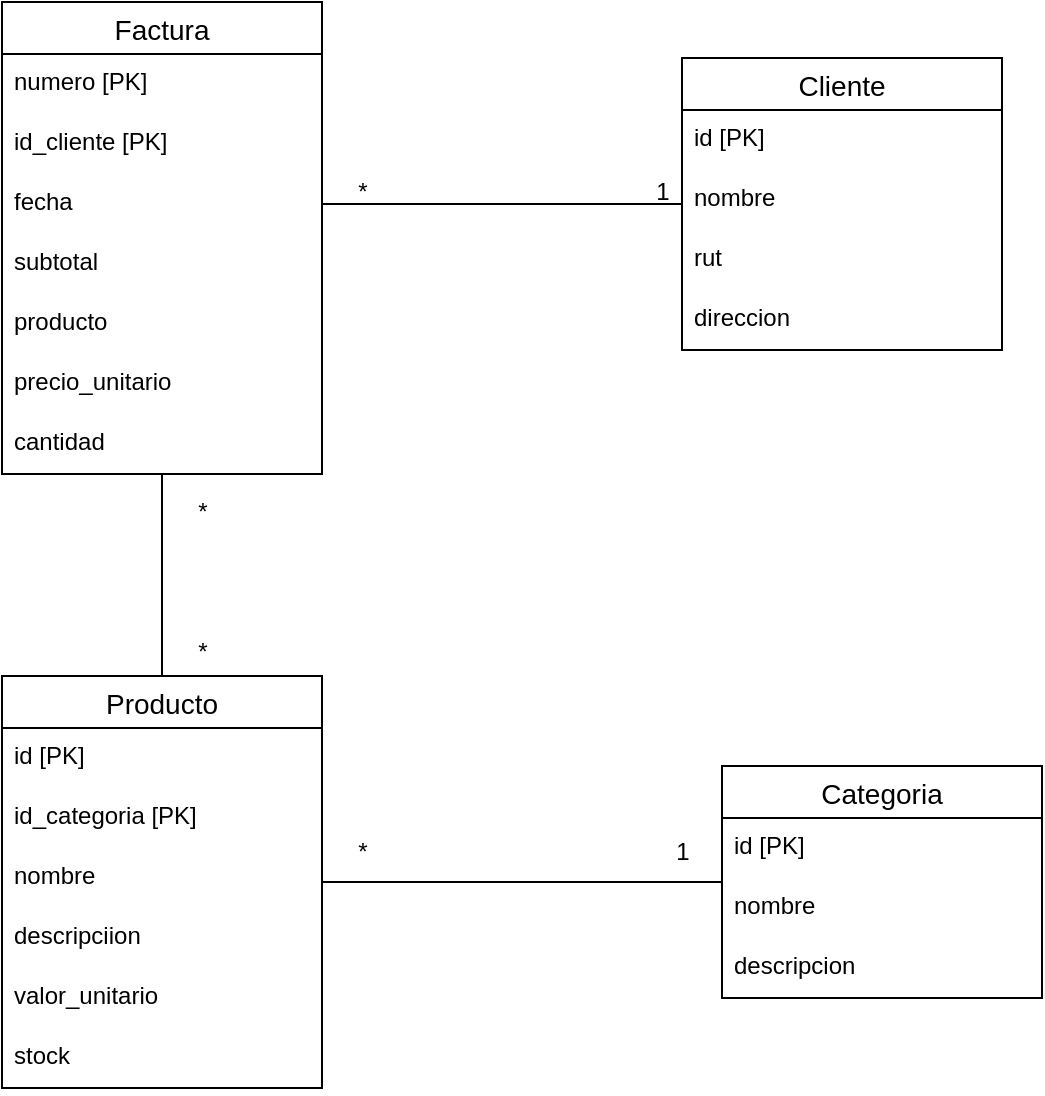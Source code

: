 <mxfile version="17.1.2" type="github">
  <diagram id="R2lEEEUBdFMjLlhIrx00" name="Page-1">
    <mxGraphModel dx="1038" dy="571" grid="1" gridSize="10" guides="1" tooltips="1" connect="1" arrows="1" fold="1" page="1" pageScale="1" pageWidth="850" pageHeight="1100" math="0" shadow="0" extFonts="Permanent Marker^https://fonts.googleapis.com/css?family=Permanent+Marker">
      <root>
        <mxCell id="0" />
        <mxCell id="1" parent="0" />
        <mxCell id="ir20y0RKb5Xd77auM9hG-1" value="Factura" style="swimlane;fontStyle=0;childLayout=stackLayout;horizontal=1;startSize=26;horizontalStack=0;resizeParent=1;resizeParentMax=0;resizeLast=0;collapsible=1;marginBottom=0;align=center;fontSize=14;" vertex="1" parent="1">
          <mxGeometry x="170" y="195" width="160" height="236" as="geometry" />
        </mxCell>
        <mxCell id="ir20y0RKb5Xd77auM9hG-2" value="numero [PK]" style="text;strokeColor=none;fillColor=none;spacingLeft=4;spacingRight=4;overflow=hidden;rotatable=0;points=[[0,0.5],[1,0.5]];portConstraint=eastwest;fontSize=12;" vertex="1" parent="ir20y0RKb5Xd77auM9hG-1">
          <mxGeometry y="26" width="160" height="30" as="geometry" />
        </mxCell>
        <mxCell id="ir20y0RKb5Xd77auM9hG-34" value="id_cliente [PK]" style="text;strokeColor=none;fillColor=none;spacingLeft=4;spacingRight=4;overflow=hidden;rotatable=0;points=[[0,0.5],[1,0.5]];portConstraint=eastwest;fontSize=12;" vertex="1" parent="ir20y0RKb5Xd77auM9hG-1">
          <mxGeometry y="56" width="160" height="30" as="geometry" />
        </mxCell>
        <mxCell id="ir20y0RKb5Xd77auM9hG-3" value="fecha" style="text;strokeColor=none;fillColor=none;spacingLeft=4;spacingRight=4;overflow=hidden;rotatable=0;points=[[0,0.5],[1,0.5]];portConstraint=eastwest;fontSize=12;" vertex="1" parent="ir20y0RKb5Xd77auM9hG-1">
          <mxGeometry y="86" width="160" height="30" as="geometry" />
        </mxCell>
        <mxCell id="ir20y0RKb5Xd77auM9hG-4" value="subtotal" style="text;strokeColor=none;fillColor=none;spacingLeft=4;spacingRight=4;overflow=hidden;rotatable=0;points=[[0,0.5],[1,0.5]];portConstraint=eastwest;fontSize=12;" vertex="1" parent="ir20y0RKb5Xd77auM9hG-1">
          <mxGeometry y="116" width="160" height="30" as="geometry" />
        </mxCell>
        <mxCell id="ir20y0RKb5Xd77auM9hG-29" value="producto" style="text;strokeColor=none;fillColor=none;spacingLeft=4;spacingRight=4;overflow=hidden;rotatable=0;points=[[0,0.5],[1,0.5]];portConstraint=eastwest;fontSize=12;" vertex="1" parent="ir20y0RKb5Xd77auM9hG-1">
          <mxGeometry y="146" width="160" height="30" as="geometry" />
        </mxCell>
        <mxCell id="ir20y0RKb5Xd77auM9hG-30" value="precio_unitario" style="text;strokeColor=none;fillColor=none;spacingLeft=4;spacingRight=4;overflow=hidden;rotatable=0;points=[[0,0.5],[1,0.5]];portConstraint=eastwest;fontSize=12;" vertex="1" parent="ir20y0RKb5Xd77auM9hG-1">
          <mxGeometry y="176" width="160" height="30" as="geometry" />
        </mxCell>
        <mxCell id="ir20y0RKb5Xd77auM9hG-32" value="cantidad" style="text;strokeColor=none;fillColor=none;spacingLeft=4;spacingRight=4;overflow=hidden;rotatable=0;points=[[0,0.5],[1,0.5]];portConstraint=eastwest;fontSize=12;" vertex="1" parent="ir20y0RKb5Xd77auM9hG-1">
          <mxGeometry y="206" width="160" height="30" as="geometry" />
        </mxCell>
        <mxCell id="ir20y0RKb5Xd77auM9hG-5" value="Cliente" style="swimlane;fontStyle=0;childLayout=stackLayout;horizontal=1;startSize=26;horizontalStack=0;resizeParent=1;resizeParentMax=0;resizeLast=0;collapsible=1;marginBottom=0;align=center;fontSize=14;" vertex="1" parent="1">
          <mxGeometry x="510" y="223" width="160" height="146" as="geometry" />
        </mxCell>
        <mxCell id="ir20y0RKb5Xd77auM9hG-6" value="id [PK]" style="text;strokeColor=none;fillColor=none;spacingLeft=4;spacingRight=4;overflow=hidden;rotatable=0;points=[[0,0.5],[1,0.5]];portConstraint=eastwest;fontSize=12;" vertex="1" parent="ir20y0RKb5Xd77auM9hG-5">
          <mxGeometry y="26" width="160" height="30" as="geometry" />
        </mxCell>
        <mxCell id="ir20y0RKb5Xd77auM9hG-7" value="nombre" style="text;strokeColor=none;fillColor=none;spacingLeft=4;spacingRight=4;overflow=hidden;rotatable=0;points=[[0,0.5],[1,0.5]];portConstraint=eastwest;fontSize=12;" vertex="1" parent="ir20y0RKb5Xd77auM9hG-5">
          <mxGeometry y="56" width="160" height="30" as="geometry" />
        </mxCell>
        <mxCell id="ir20y0RKb5Xd77auM9hG-8" value="rut" style="text;strokeColor=none;fillColor=none;spacingLeft=4;spacingRight=4;overflow=hidden;rotatable=0;points=[[0,0.5],[1,0.5]];portConstraint=eastwest;fontSize=12;" vertex="1" parent="ir20y0RKb5Xd77auM9hG-5">
          <mxGeometry y="86" width="160" height="30" as="geometry" />
        </mxCell>
        <mxCell id="ir20y0RKb5Xd77auM9hG-19" value="direccion" style="text;strokeColor=none;fillColor=none;spacingLeft=4;spacingRight=4;overflow=hidden;rotatable=0;points=[[0,0.5],[1,0.5]];portConstraint=eastwest;fontSize=12;" vertex="1" parent="ir20y0RKb5Xd77auM9hG-5">
          <mxGeometry y="116" width="160" height="30" as="geometry" />
        </mxCell>
        <mxCell id="ir20y0RKb5Xd77auM9hG-21" style="edgeStyle=none;rounded=0;orthogonalLoop=1;jettySize=auto;html=1;exitX=0.5;exitY=0;exitDx=0;exitDy=0;endArrow=none;endFill=0;" edge="1" parent="1" source="ir20y0RKb5Xd77auM9hG-9" target="ir20y0RKb5Xd77auM9hG-1">
          <mxGeometry relative="1" as="geometry">
            <mxPoint x="290" y="430" as="targetPoint" />
          </mxGeometry>
        </mxCell>
        <mxCell id="ir20y0RKb5Xd77auM9hG-9" value="Producto" style="swimlane;fontStyle=0;childLayout=stackLayout;horizontal=1;startSize=26;horizontalStack=0;resizeParent=1;resizeParentMax=0;resizeLast=0;collapsible=1;marginBottom=0;align=center;fontSize=14;" vertex="1" parent="1">
          <mxGeometry x="170" y="532" width="160" height="206" as="geometry" />
        </mxCell>
        <mxCell id="ir20y0RKb5Xd77auM9hG-10" value="id [PK]" style="text;strokeColor=none;fillColor=none;spacingLeft=4;spacingRight=4;overflow=hidden;rotatable=0;points=[[0,0.5],[1,0.5]];portConstraint=eastwest;fontSize=12;" vertex="1" parent="ir20y0RKb5Xd77auM9hG-9">
          <mxGeometry y="26" width="160" height="30" as="geometry" />
        </mxCell>
        <mxCell id="ir20y0RKb5Xd77auM9hG-35" value="id_categoria [PK]" style="text;strokeColor=none;fillColor=none;spacingLeft=4;spacingRight=4;overflow=hidden;rotatable=0;points=[[0,0.5],[1,0.5]];portConstraint=eastwest;fontSize=12;" vertex="1" parent="ir20y0RKb5Xd77auM9hG-9">
          <mxGeometry y="56" width="160" height="30" as="geometry" />
        </mxCell>
        <mxCell id="ir20y0RKb5Xd77auM9hG-11" value="nombre" style="text;strokeColor=none;fillColor=none;spacingLeft=4;spacingRight=4;overflow=hidden;rotatable=0;points=[[0,0.5],[1,0.5]];portConstraint=eastwest;fontSize=12;" vertex="1" parent="ir20y0RKb5Xd77auM9hG-9">
          <mxGeometry y="86" width="160" height="30" as="geometry" />
        </mxCell>
        <mxCell id="ir20y0RKb5Xd77auM9hG-12" value="descripciion" style="text;strokeColor=none;fillColor=none;spacingLeft=4;spacingRight=4;overflow=hidden;rotatable=0;points=[[0,0.5],[1,0.5]];portConstraint=eastwest;fontSize=12;" vertex="1" parent="ir20y0RKb5Xd77auM9hG-9">
          <mxGeometry y="116" width="160" height="30" as="geometry" />
        </mxCell>
        <mxCell id="ir20y0RKb5Xd77auM9hG-17" value="valor_unitario" style="text;strokeColor=none;fillColor=none;spacingLeft=4;spacingRight=4;overflow=hidden;rotatable=0;points=[[0,0.5],[1,0.5]];portConstraint=eastwest;fontSize=12;" vertex="1" parent="ir20y0RKb5Xd77auM9hG-9">
          <mxGeometry y="146" width="160" height="30" as="geometry" />
        </mxCell>
        <mxCell id="ir20y0RKb5Xd77auM9hG-18" value="stock" style="text;strokeColor=none;fillColor=none;spacingLeft=4;spacingRight=4;overflow=hidden;rotatable=0;points=[[0,0.5],[1,0.5]];portConstraint=eastwest;fontSize=12;" vertex="1" parent="ir20y0RKb5Xd77auM9hG-9">
          <mxGeometry y="176" width="160" height="30" as="geometry" />
        </mxCell>
        <mxCell id="ir20y0RKb5Xd77auM9hG-13" value="Categoria" style="swimlane;fontStyle=0;childLayout=stackLayout;horizontal=1;startSize=26;horizontalStack=0;resizeParent=1;resizeParentMax=0;resizeLast=0;collapsible=1;marginBottom=0;align=center;fontSize=14;" vertex="1" parent="1">
          <mxGeometry x="530" y="577" width="160" height="116" as="geometry" />
        </mxCell>
        <mxCell id="ir20y0RKb5Xd77auM9hG-14" value="id [PK]" style="text;strokeColor=none;fillColor=none;spacingLeft=4;spacingRight=4;overflow=hidden;rotatable=0;points=[[0,0.5],[1,0.5]];portConstraint=eastwest;fontSize=12;" vertex="1" parent="ir20y0RKb5Xd77auM9hG-13">
          <mxGeometry y="26" width="160" height="30" as="geometry" />
        </mxCell>
        <mxCell id="ir20y0RKb5Xd77auM9hG-15" value="nombre" style="text;strokeColor=none;fillColor=none;spacingLeft=4;spacingRight=4;overflow=hidden;rotatable=0;points=[[0,0.5],[1,0.5]];portConstraint=eastwest;fontSize=12;" vertex="1" parent="ir20y0RKb5Xd77auM9hG-13">
          <mxGeometry y="56" width="160" height="30" as="geometry" />
        </mxCell>
        <mxCell id="ir20y0RKb5Xd77auM9hG-16" value="descripcion" style="text;strokeColor=none;fillColor=none;spacingLeft=4;spacingRight=4;overflow=hidden;rotatable=0;points=[[0,0.5],[1,0.5]];portConstraint=eastwest;fontSize=12;" vertex="1" parent="ir20y0RKb5Xd77auM9hG-13">
          <mxGeometry y="86" width="160" height="30" as="geometry" />
        </mxCell>
        <mxCell id="ir20y0RKb5Xd77auM9hG-20" style="edgeStyle=none;rounded=0;orthogonalLoop=1;jettySize=auto;html=1;exitX=1;exitY=0.5;exitDx=0;exitDy=0;endArrow=none;endFill=0;" edge="1" parent="1" source="ir20y0RKb5Xd77auM9hG-3" target="ir20y0RKb5Xd77auM9hG-5">
          <mxGeometry relative="1" as="geometry" />
        </mxCell>
        <mxCell id="ir20y0RKb5Xd77auM9hG-22" style="edgeStyle=none;rounded=0;orthogonalLoop=1;jettySize=auto;html=1;endArrow=none;endFill=0;" edge="1" parent="1" source="ir20y0RKb5Xd77auM9hG-9" target="ir20y0RKb5Xd77auM9hG-13">
          <mxGeometry relative="1" as="geometry" />
        </mxCell>
        <mxCell id="ir20y0RKb5Xd77auM9hG-23" value="*" style="text;html=1;align=center;verticalAlign=middle;resizable=0;points=[];autosize=1;strokeColor=none;fillColor=none;" vertex="1" parent="1">
          <mxGeometry x="340" y="280" width="20" height="20" as="geometry" />
        </mxCell>
        <mxCell id="ir20y0RKb5Xd77auM9hG-24" value="1" style="text;html=1;align=center;verticalAlign=middle;resizable=0;points=[];autosize=1;strokeColor=none;fillColor=none;" vertex="1" parent="1">
          <mxGeometry x="490" y="280" width="20" height="20" as="geometry" />
        </mxCell>
        <mxCell id="ir20y0RKb5Xd77auM9hG-25" value="*" style="text;html=1;align=center;verticalAlign=middle;resizable=0;points=[];autosize=1;strokeColor=none;fillColor=none;" vertex="1" parent="1">
          <mxGeometry x="260" y="440" width="20" height="20" as="geometry" />
        </mxCell>
        <mxCell id="ir20y0RKb5Xd77auM9hG-26" value="*" style="text;html=1;align=center;verticalAlign=middle;resizable=0;points=[];autosize=1;strokeColor=none;fillColor=none;" vertex="1" parent="1">
          <mxGeometry x="260" y="510" width="20" height="20" as="geometry" />
        </mxCell>
        <mxCell id="ir20y0RKb5Xd77auM9hG-27" value="1" style="text;html=1;align=center;verticalAlign=middle;resizable=0;points=[];autosize=1;strokeColor=none;fillColor=none;" vertex="1" parent="1">
          <mxGeometry x="500" y="610" width="20" height="20" as="geometry" />
        </mxCell>
        <mxCell id="ir20y0RKb5Xd77auM9hG-28" value="*" style="text;html=1;align=center;verticalAlign=middle;resizable=0;points=[];autosize=1;strokeColor=none;fillColor=none;" vertex="1" parent="1">
          <mxGeometry x="340" y="610" width="20" height="20" as="geometry" />
        </mxCell>
      </root>
    </mxGraphModel>
  </diagram>
</mxfile>
